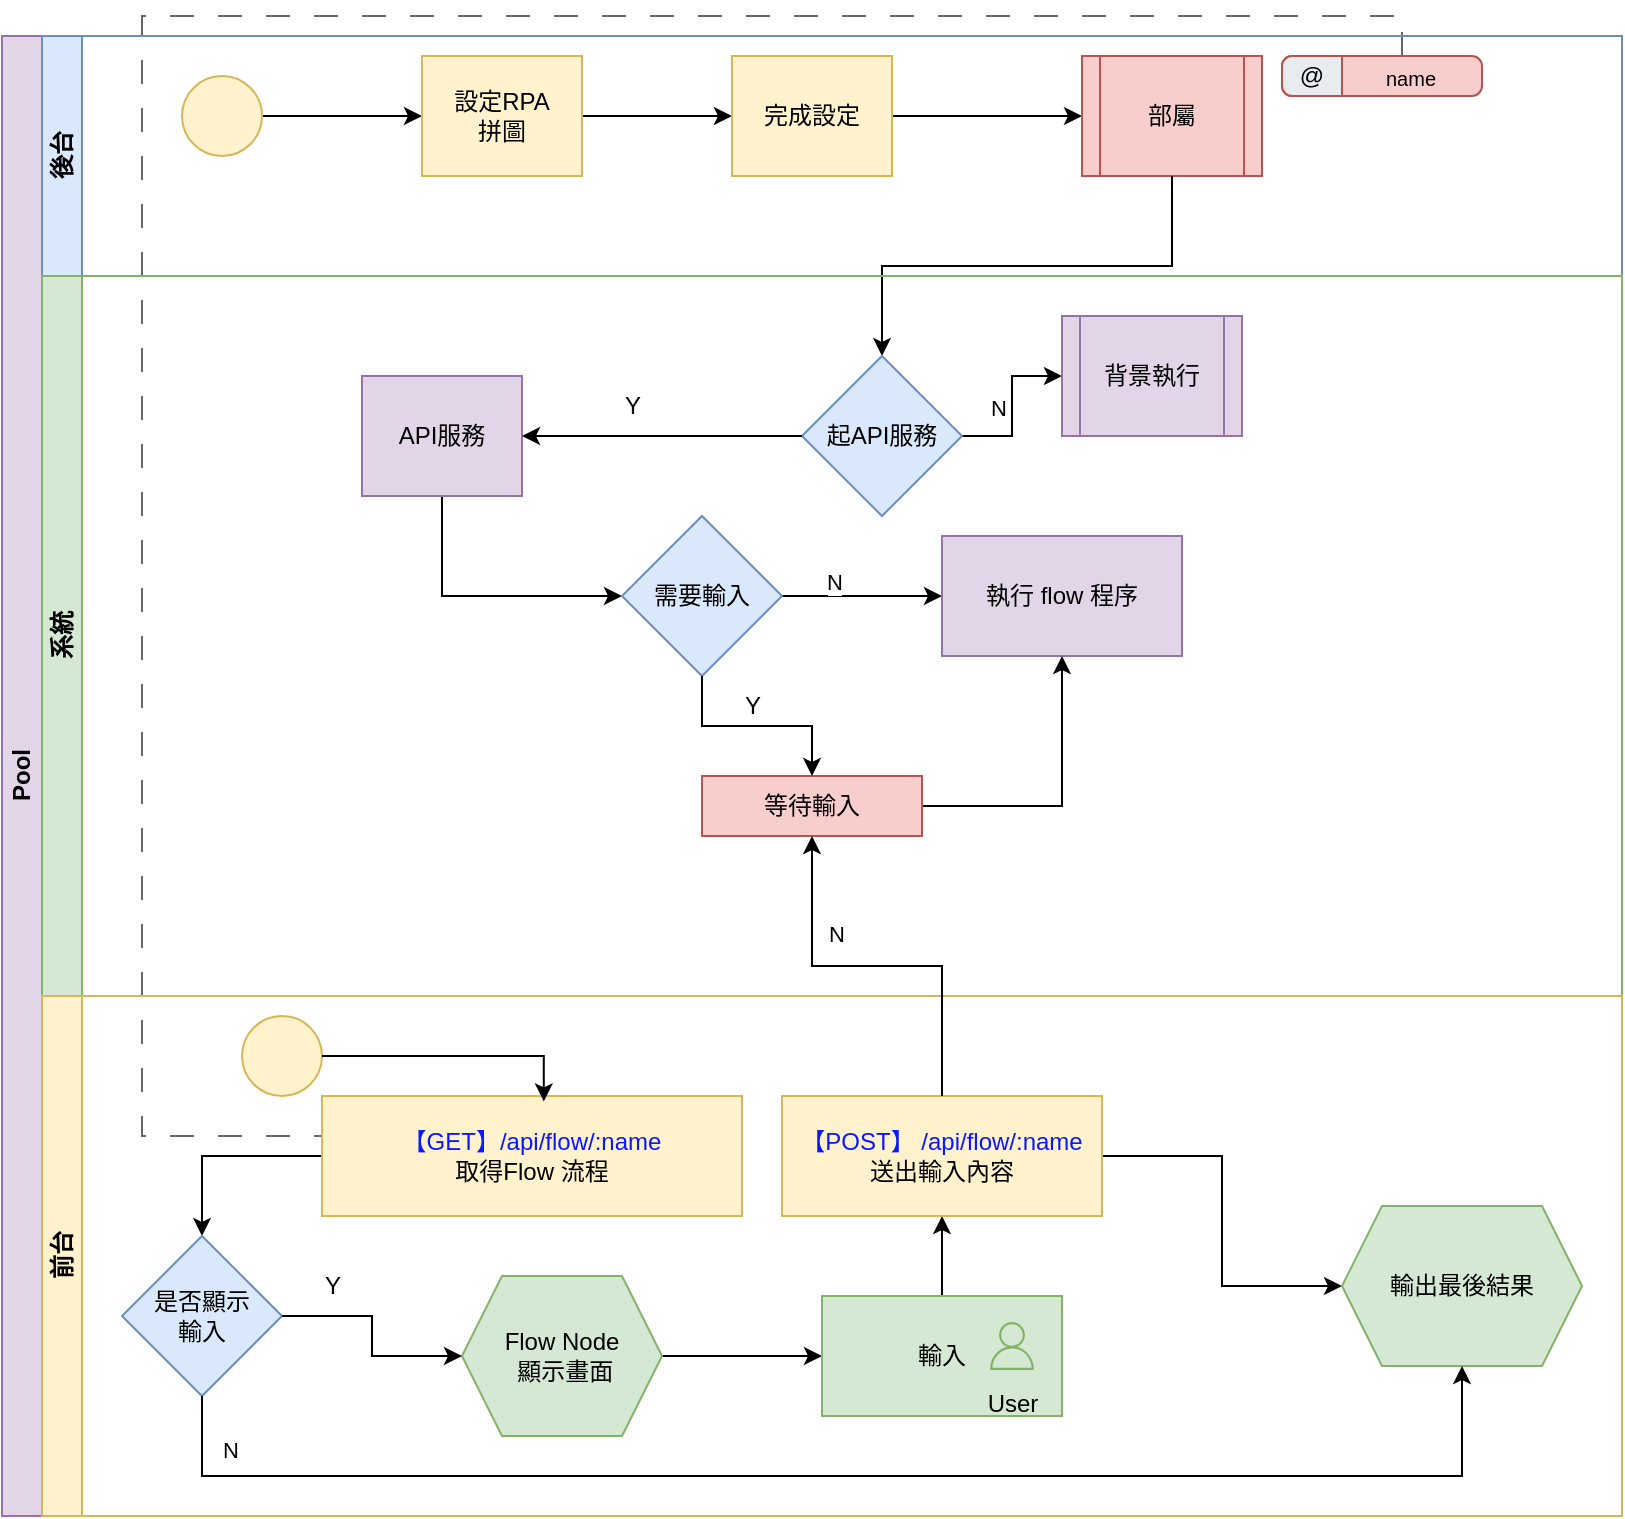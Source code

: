 <mxfile version="24.2.5" type="github">
  <diagram id="prtHgNgQTEPvFCAcTncT" name="Page-1">
    <mxGraphModel dx="2308" dy="771" grid="1" gridSize="10" guides="1" tooltips="1" connect="1" arrows="1" fold="1" page="1" pageScale="1" pageWidth="827" pageHeight="1169" math="0" shadow="0">
      <root>
        <mxCell id="0" />
        <mxCell id="1" parent="0" />
        <mxCell id="dNxyNK7c78bLwvsdeMH5-19" value="Pool" style="swimlane;html=1;childLayout=stackLayout;resizeParent=1;resizeParentMax=0;horizontal=0;startSize=20;horizontalStack=0;fillColor=#e1d5e7;strokeColor=#9673a6;" parent="1" vertex="1">
          <mxGeometry x="-10" y="40" width="810" height="740" as="geometry" />
        </mxCell>
        <mxCell id="pNaIODxHs5BfHkplszO5-26" style="edgeStyle=orthogonalEdgeStyle;rounded=0;orthogonalLoop=1;jettySize=auto;html=1;dashed=1;dashPattern=12 12;fillColor=#f5f5f5;strokeColor=#666666;gradientColor=#b3b3b3;entryX=0.25;entryY=0;entryDx=0;entryDy=0;" edge="1" parent="dNxyNK7c78bLwvsdeMH5-19" source="pNaIODxHs5BfHkplszO5-21" target="pNaIODxHs5BfHkplszO5-30">
          <mxGeometry relative="1" as="geometry">
            <mxPoint x="150" y="430" as="targetPoint" />
            <Array as="points">
              <mxPoint x="700" y="-10" />
              <mxPoint x="70" y="-10" />
              <mxPoint x="70" y="550" />
              <mxPoint x="212" y="550" />
            </Array>
          </mxGeometry>
        </mxCell>
        <mxCell id="dNxyNK7c78bLwvsdeMH5-20" value="後台" style="swimlane;html=1;startSize=20;horizontal=0;fillColor=#dae8fc;strokeColor=#6c8ebf;" parent="dNxyNK7c78bLwvsdeMH5-19" vertex="1">
          <mxGeometry x="20" width="790" height="120" as="geometry" />
        </mxCell>
        <mxCell id="dNxyNK7c78bLwvsdeMH5-25" value="" style="edgeStyle=orthogonalEdgeStyle;rounded=0;orthogonalLoop=1;jettySize=auto;html=1;" parent="dNxyNK7c78bLwvsdeMH5-20" source="dNxyNK7c78bLwvsdeMH5-23" target="dNxyNK7c78bLwvsdeMH5-24" edge="1">
          <mxGeometry relative="1" as="geometry" />
        </mxCell>
        <mxCell id="dNxyNK7c78bLwvsdeMH5-23" value="" style="ellipse;whiteSpace=wrap;html=1;fillColor=#fff2cc;strokeColor=#d6b656;" parent="dNxyNK7c78bLwvsdeMH5-20" vertex="1">
          <mxGeometry x="70" y="20" width="40" height="40" as="geometry" />
        </mxCell>
        <mxCell id="pNaIODxHs5BfHkplszO5-2" style="edgeStyle=orthogonalEdgeStyle;rounded=0;orthogonalLoop=1;jettySize=auto;html=1;exitX=1;exitY=0.5;exitDx=0;exitDy=0;entryX=0;entryY=0.5;entryDx=0;entryDy=0;" edge="1" parent="dNxyNK7c78bLwvsdeMH5-20" source="dNxyNK7c78bLwvsdeMH5-24" target="dNxyNK7c78bLwvsdeMH5-30">
          <mxGeometry relative="1" as="geometry" />
        </mxCell>
        <mxCell id="dNxyNK7c78bLwvsdeMH5-24" value="設定RPA&lt;br&gt;拼圖" style="rounded=0;whiteSpace=wrap;html=1;fontFamily=Helvetica;fontSize=12;align=center;fillColor=#fff2cc;strokeColor=#d6b656;" parent="dNxyNK7c78bLwvsdeMH5-20" vertex="1">
          <mxGeometry x="190" y="10" width="80" height="60" as="geometry" />
        </mxCell>
        <mxCell id="dNxyNK7c78bLwvsdeMH5-33" value="" style="edgeStyle=orthogonalEdgeStyle;rounded=0;orthogonalLoop=1;jettySize=auto;html=1;endArrow=classic;endFill=1;entryX=0;entryY=0.5;entryDx=0;entryDy=0;" parent="dNxyNK7c78bLwvsdeMH5-20" source="dNxyNK7c78bLwvsdeMH5-30" target="pNaIODxHs5BfHkplszO5-10" edge="1">
          <mxGeometry relative="1" as="geometry">
            <mxPoint x="550" y="40" as="targetPoint" />
          </mxGeometry>
        </mxCell>
        <mxCell id="dNxyNK7c78bLwvsdeMH5-30" value="完成設定" style="rounded=0;whiteSpace=wrap;html=1;fontFamily=Helvetica;fontSize=12;align=center;fillColor=#fff2cc;strokeColor=#d6b656;" parent="dNxyNK7c78bLwvsdeMH5-20" vertex="1">
          <mxGeometry x="345" y="10" width="80" height="60" as="geometry" />
        </mxCell>
        <mxCell id="pNaIODxHs5BfHkplszO5-10" value="部屬" style="shape=process;whiteSpace=wrap;html=1;backgroundOutline=1;fillColor=#f8cecc;strokeColor=#b85450;" vertex="1" parent="dNxyNK7c78bLwvsdeMH5-20">
          <mxGeometry x="520" y="10" width="90" height="60" as="geometry" />
        </mxCell>
        <mxCell id="pNaIODxHs5BfHkplszO5-21" value="&lt;font size=&quot;1&quot;&gt;name&lt;/font&gt;" style="html=1;shadow=0;dashed=0;shape=mxgraph.bootstrap.rrect;rSize=5;strokeColor=#b85450;html=1;whiteSpace=wrap;fillColor=#f8cecc;align=left;spacingLeft=50;fontSize=14;" vertex="1" parent="dNxyNK7c78bLwvsdeMH5-20">
          <mxGeometry x="620" y="10" width="100" height="20" as="geometry" />
        </mxCell>
        <mxCell id="pNaIODxHs5BfHkplszO5-22" value="@" style="html=1;shadow=0;dashed=0;shape=mxgraph.bootstrap.leftButton;strokeColor=inherit;gradientColor=inherit;fontColor=inherit;fillColor=#E9ECEF;rSize=5;perimeter=none;whiteSpace=wrap;resizeHeight=1;" vertex="1" parent="pNaIODxHs5BfHkplszO5-21">
          <mxGeometry width="30" height="20" relative="1" as="geometry" />
        </mxCell>
        <mxCell id="pNaIODxHs5BfHkplszO5-19" style="edgeStyle=orthogonalEdgeStyle;rounded=0;orthogonalLoop=1;jettySize=auto;html=1;exitX=0.5;exitY=1;exitDx=0;exitDy=0;entryX=0.5;entryY=0;entryDx=0;entryDy=0;" edge="1" parent="dNxyNK7c78bLwvsdeMH5-19" source="pNaIODxHs5BfHkplszO5-10" target="pNaIODxHs5BfHkplszO5-8">
          <mxGeometry relative="1" as="geometry" />
        </mxCell>
        <mxCell id="dNxyNK7c78bLwvsdeMH5-21" value="系統" style="swimlane;html=1;startSize=20;horizontal=0;fillColor=#d5e8d4;strokeColor=#82b366;" parent="dNxyNK7c78bLwvsdeMH5-19" vertex="1">
          <mxGeometry x="20" y="120" width="790" height="360" as="geometry" />
        </mxCell>
        <mxCell id="pNaIODxHs5BfHkplszO5-16" style="edgeStyle=orthogonalEdgeStyle;rounded=0;orthogonalLoop=1;jettySize=auto;html=1;exitX=1;exitY=0.5;exitDx=0;exitDy=0;entryX=0;entryY=0.5;entryDx=0;entryDy=0;" edge="1" parent="dNxyNK7c78bLwvsdeMH5-21" source="pNaIODxHs5BfHkplszO5-8" target="pNaIODxHs5BfHkplszO5-18">
          <mxGeometry relative="1" as="geometry">
            <mxPoint x="520" y="79.833" as="targetPoint" />
          </mxGeometry>
        </mxCell>
        <mxCell id="pNaIODxHs5BfHkplszO5-17" value="N" style="edgeLabel;html=1;align=center;verticalAlign=middle;resizable=0;points=[];" vertex="1" connectable="0" parent="pNaIODxHs5BfHkplszO5-16">
          <mxGeometry x="-0.207" y="7" relative="1" as="geometry">
            <mxPoint y="-8" as="offset" />
          </mxGeometry>
        </mxCell>
        <mxCell id="pNaIODxHs5BfHkplszO5-8" value="起API服務" style="rhombus;whiteSpace=wrap;html=1;fillColor=#dae8fc;strokeColor=#6c8ebf;" vertex="1" parent="dNxyNK7c78bLwvsdeMH5-21">
          <mxGeometry x="380" y="40" width="80" height="80" as="geometry" />
        </mxCell>
        <mxCell id="pNaIODxHs5BfHkplszO5-59" style="edgeStyle=orthogonalEdgeStyle;rounded=0;orthogonalLoop=1;jettySize=auto;html=1;exitX=0.5;exitY=1;exitDx=0;exitDy=0;" edge="1" parent="dNxyNK7c78bLwvsdeMH5-21" source="pNaIODxHs5BfHkplszO5-12">
          <mxGeometry relative="1" as="geometry">
            <mxPoint x="290" y="160" as="targetPoint" />
            <Array as="points">
              <mxPoint x="200" y="160" />
            </Array>
          </mxGeometry>
        </mxCell>
        <mxCell id="pNaIODxHs5BfHkplszO5-12" value="API服務" style="rounded=0;whiteSpace=wrap;html=1;fillColor=#e1d5e7;strokeColor=#9673a6;" vertex="1" parent="dNxyNK7c78bLwvsdeMH5-21">
          <mxGeometry x="160" y="50" width="80" height="60" as="geometry" />
        </mxCell>
        <mxCell id="pNaIODxHs5BfHkplszO5-18" value="背景執行" style="shape=process;whiteSpace=wrap;html=1;backgroundOutline=1;fillColor=#e1d5e7;strokeColor=#9673a6;" vertex="1" parent="dNxyNK7c78bLwvsdeMH5-21">
          <mxGeometry x="510" y="20" width="90" height="60" as="geometry" />
        </mxCell>
        <mxCell id="pNaIODxHs5BfHkplszO5-20" value="" style="group" vertex="1" connectable="0" parent="dNxyNK7c78bLwvsdeMH5-21">
          <mxGeometry x="280" y="50" width="30" height="30" as="geometry" />
        </mxCell>
        <mxCell id="pNaIODxHs5BfHkplszO5-13" style="edgeStyle=orthogonalEdgeStyle;rounded=0;orthogonalLoop=1;jettySize=auto;html=1;exitX=0;exitY=0.5;exitDx=0;exitDy=0;entryX=1;entryY=0.5;entryDx=0;entryDy=0;" edge="1" parent="pNaIODxHs5BfHkplszO5-20" source="pNaIODxHs5BfHkplszO5-8" target="pNaIODxHs5BfHkplszO5-12">
          <mxGeometry relative="1" as="geometry" />
        </mxCell>
        <mxCell id="pNaIODxHs5BfHkplszO5-15" value="Y" style="text;html=1;align=center;verticalAlign=middle;resizable=0;points=[];autosize=1;strokeColor=none;fillColor=none;" vertex="1" parent="pNaIODxHs5BfHkplszO5-20">
          <mxGeometry width="30" height="30" as="geometry" />
        </mxCell>
        <mxCell id="pNaIODxHs5BfHkplszO5-67" style="edgeStyle=orthogonalEdgeStyle;rounded=0;orthogonalLoop=1;jettySize=auto;html=1;" edge="1" parent="dNxyNK7c78bLwvsdeMH5-21" source="pNaIODxHs5BfHkplszO5-64">
          <mxGeometry relative="1" as="geometry">
            <mxPoint x="450" y="160.0" as="targetPoint" />
          </mxGeometry>
        </mxCell>
        <mxCell id="pNaIODxHs5BfHkplszO5-64" value="需要輸入" style="rhombus;whiteSpace=wrap;html=1;fillColor=#dae8fc;strokeColor=#6c8ebf;" vertex="1" parent="dNxyNK7c78bLwvsdeMH5-21">
          <mxGeometry x="290" y="120" width="80" height="80" as="geometry" />
        </mxCell>
        <mxCell id="pNaIODxHs5BfHkplszO5-68" value="執行 flow 程序" style="rounded=0;whiteSpace=wrap;html=1;fillColor=#e1d5e7;strokeColor=#9673a6;" vertex="1" parent="dNxyNK7c78bLwvsdeMH5-21">
          <mxGeometry x="450" y="130" width="120" height="60" as="geometry" />
        </mxCell>
        <mxCell id="pNaIODxHs5BfHkplszO5-75" style="edgeStyle=orthogonalEdgeStyle;rounded=0;orthogonalLoop=1;jettySize=auto;html=1;entryX=0.5;entryY=1;entryDx=0;entryDy=0;" edge="1" parent="dNxyNK7c78bLwvsdeMH5-21" source="pNaIODxHs5BfHkplszO5-72" target="pNaIODxHs5BfHkplszO5-68">
          <mxGeometry relative="1" as="geometry" />
        </mxCell>
        <mxCell id="pNaIODxHs5BfHkplszO5-72" value="等待輸入" style="whiteSpace=wrap;html=1;fillColor=#f8cecc;strokeColor=#b85450;" vertex="1" parent="dNxyNK7c78bLwvsdeMH5-21">
          <mxGeometry x="330" y="250" width="110" height="30" as="geometry" />
        </mxCell>
        <mxCell id="pNaIODxHs5BfHkplszO5-79" value="" style="group" vertex="1" connectable="0" parent="dNxyNK7c78bLwvsdeMH5-21">
          <mxGeometry x="340" y="200" width="30" height="30" as="geometry" />
        </mxCell>
        <mxCell id="pNaIODxHs5BfHkplszO5-73" value="" style="edgeStyle=orthogonalEdgeStyle;rounded=0;orthogonalLoop=1;jettySize=auto;html=1;" edge="1" parent="pNaIODxHs5BfHkplszO5-79" source="pNaIODxHs5BfHkplszO5-64" target="pNaIODxHs5BfHkplszO5-72">
          <mxGeometry relative="1" as="geometry" />
        </mxCell>
        <mxCell id="pNaIODxHs5BfHkplszO5-76" value="" style="group" vertex="1" connectable="0" parent="pNaIODxHs5BfHkplszO5-79">
          <mxGeometry width="30" height="30" as="geometry" />
        </mxCell>
        <mxCell id="pNaIODxHs5BfHkplszO5-77" style="edgeStyle=orthogonalEdgeStyle;rounded=0;orthogonalLoop=1;jettySize=auto;html=1;exitX=0;exitY=0.5;exitDx=0;exitDy=0;entryX=1;entryY=0.5;entryDx=0;entryDy=0;" edge="1" parent="pNaIODxHs5BfHkplszO5-76">
          <mxGeometry relative="1" as="geometry" />
        </mxCell>
        <mxCell id="pNaIODxHs5BfHkplszO5-78" value="Y" style="text;html=1;align=center;verticalAlign=middle;resizable=0;points=[];autosize=1;strokeColor=none;fillColor=none;" vertex="1" parent="pNaIODxHs5BfHkplszO5-76">
          <mxGeometry width="30" height="30" as="geometry" />
        </mxCell>
        <mxCell id="dNxyNK7c78bLwvsdeMH5-22" value="前台" style="swimlane;html=1;startSize=20;horizontal=0;fillColor=#fff2cc;strokeColor=#d6b656;" parent="dNxyNK7c78bLwvsdeMH5-19" vertex="1">
          <mxGeometry x="20" y="480" width="790" height="260" as="geometry" />
        </mxCell>
        <mxCell id="pNaIODxHs5BfHkplszO5-24" value="" style="ellipse;whiteSpace=wrap;html=1;aspect=fixed;fillColor=#fff2cc;strokeColor=#d6b656;" vertex="1" parent="dNxyNK7c78bLwvsdeMH5-22">
          <mxGeometry x="100" y="10" width="40" height="40" as="geometry" />
        </mxCell>
        <mxCell id="pNaIODxHs5BfHkplszO5-36" value="" style="edgeStyle=orthogonalEdgeStyle;rounded=0;orthogonalLoop=1;jettySize=auto;html=1;" edge="1" parent="dNxyNK7c78bLwvsdeMH5-22" source="pNaIODxHs5BfHkplszO5-30" target="pNaIODxHs5BfHkplszO5-35">
          <mxGeometry relative="1" as="geometry" />
        </mxCell>
        <mxCell id="pNaIODxHs5BfHkplszO5-30" value="&lt;font color=&quot;#0818ff&quot;&gt;【GET】/api/flow/:name&lt;/font&gt;&lt;br&gt;取得Flow 流程" style="rounded=0;whiteSpace=wrap;html=1;fillColor=#fff2cc;strokeColor=#d6b656;" vertex="1" parent="dNxyNK7c78bLwvsdeMH5-22">
          <mxGeometry x="140" y="50" width="210" height="60" as="geometry" />
        </mxCell>
        <mxCell id="pNaIODxHs5BfHkplszO5-35" value="是否顯示&lt;br&gt;輸入" style="rhombus;whiteSpace=wrap;html=1;fillColor=#dae8fc;strokeColor=#6c8ebf;rounded=0;" vertex="1" parent="dNxyNK7c78bLwvsdeMH5-22">
          <mxGeometry x="40" y="120" width="80" height="80" as="geometry" />
        </mxCell>
        <mxCell id="pNaIODxHs5BfHkplszO5-48" value="" style="edgeStyle=orthogonalEdgeStyle;rounded=0;orthogonalLoop=1;jettySize=auto;html=1;" edge="1" parent="dNxyNK7c78bLwvsdeMH5-22" source="pNaIODxHs5BfHkplszO5-37" target="pNaIODxHs5BfHkplszO5-47">
          <mxGeometry relative="1" as="geometry" />
        </mxCell>
        <mxCell id="pNaIODxHs5BfHkplszO5-37" value="Flow Node&lt;br&gt;&amp;nbsp;顯示畫面" style="shape=hexagon;perimeter=hexagonPerimeter2;whiteSpace=wrap;html=1;fixedSize=1;fillColor=#d5e8d4;strokeColor=#82b366;rounded=0;" vertex="1" parent="dNxyNK7c78bLwvsdeMH5-22">
          <mxGeometry x="210" y="140" width="100" height="80" as="geometry" />
        </mxCell>
        <mxCell id="pNaIODxHs5BfHkplszO5-58" style="edgeStyle=orthogonalEdgeStyle;rounded=0;orthogonalLoop=1;jettySize=auto;html=1;entryX=0.5;entryY=1;entryDx=0;entryDy=0;" edge="1" parent="dNxyNK7c78bLwvsdeMH5-22" source="pNaIODxHs5BfHkplszO5-47" target="pNaIODxHs5BfHkplszO5-50">
          <mxGeometry relative="1" as="geometry" />
        </mxCell>
        <mxCell id="pNaIODxHs5BfHkplszO5-47" value="輸入" style="whiteSpace=wrap;html=1;fillColor=#d5e8d4;strokeColor=#82b366;rounded=0;" vertex="1" parent="dNxyNK7c78bLwvsdeMH5-22">
          <mxGeometry x="390" y="150" width="120" height="60" as="geometry" />
        </mxCell>
        <mxCell id="pNaIODxHs5BfHkplszO5-49" value="User" style="sketch=0;outlineConnect=0;strokeColor=#82b366;fillColor=#d5e8d4;dashed=0;verticalLabelPosition=bottom;verticalAlign=top;align=center;html=1;fontSize=12;fontStyle=0;aspect=fixed;shape=mxgraph.aws4.resourceIcon;resIcon=mxgraph.aws4.user;" vertex="1" parent="dNxyNK7c78bLwvsdeMH5-22">
          <mxGeometry x="470" y="160" width="30" height="30" as="geometry" />
        </mxCell>
        <mxCell id="pNaIODxHs5BfHkplszO5-92" style="edgeStyle=orthogonalEdgeStyle;rounded=0;orthogonalLoop=1;jettySize=auto;html=1;" edge="1" parent="dNxyNK7c78bLwvsdeMH5-22" source="pNaIODxHs5BfHkplszO5-50" target="pNaIODxHs5BfHkplszO5-87">
          <mxGeometry relative="1" as="geometry" />
        </mxCell>
        <mxCell id="pNaIODxHs5BfHkplszO5-50" value="&lt;font color=&quot;#0818ff&quot;&gt;【POST】 /api/flow/:name&lt;/font&gt;&lt;br&gt;送出輸入內容" style="whiteSpace=wrap;html=1;fillColor=#fff2cc;strokeColor=#d6b656;rounded=0;" vertex="1" parent="dNxyNK7c78bLwvsdeMH5-22">
          <mxGeometry x="370" y="50" width="160" height="60" as="geometry" />
        </mxCell>
        <mxCell id="pNaIODxHs5BfHkplszO5-57" style="edgeStyle=orthogonalEdgeStyle;rounded=0;orthogonalLoop=1;jettySize=auto;html=1;exitX=1;exitY=0.5;exitDx=0;exitDy=0;entryX=0.528;entryY=0.045;entryDx=0;entryDy=0;entryPerimeter=0;" edge="1" parent="dNxyNK7c78bLwvsdeMH5-22" source="pNaIODxHs5BfHkplszO5-24" target="pNaIODxHs5BfHkplszO5-30">
          <mxGeometry relative="1" as="geometry" />
        </mxCell>
        <mxCell id="pNaIODxHs5BfHkplszO5-85" value="" style="group" vertex="1" connectable="0" parent="dNxyNK7c78bLwvsdeMH5-22">
          <mxGeometry x="130" y="130" width="30" height="30" as="geometry" />
        </mxCell>
        <mxCell id="pNaIODxHs5BfHkplszO5-38" value="" style="edgeStyle=orthogonalEdgeStyle;rounded=0;orthogonalLoop=1;jettySize=auto;html=1;" edge="1" parent="pNaIODxHs5BfHkplszO5-85" source="pNaIODxHs5BfHkplszO5-35" target="pNaIODxHs5BfHkplszO5-37">
          <mxGeometry relative="1" as="geometry" />
        </mxCell>
        <mxCell id="pNaIODxHs5BfHkplszO5-80" value="" style="group" vertex="1" connectable="0" parent="pNaIODxHs5BfHkplszO5-85">
          <mxGeometry width="30" height="30" as="geometry" />
        </mxCell>
        <mxCell id="pNaIODxHs5BfHkplszO5-81" value="" style="edgeStyle=orthogonalEdgeStyle;rounded=0;orthogonalLoop=1;jettySize=auto;html=1;" edge="1" parent="pNaIODxHs5BfHkplszO5-80">
          <mxGeometry relative="1" as="geometry" />
        </mxCell>
        <mxCell id="pNaIODxHs5BfHkplszO5-82" value="" style="group" vertex="1" connectable="0" parent="pNaIODxHs5BfHkplszO5-80">
          <mxGeometry width="30" height="30" as="geometry" />
        </mxCell>
        <mxCell id="pNaIODxHs5BfHkplszO5-83" style="edgeStyle=orthogonalEdgeStyle;rounded=0;orthogonalLoop=1;jettySize=auto;html=1;exitX=0;exitY=0.5;exitDx=0;exitDy=0;entryX=1;entryY=0.5;entryDx=0;entryDy=0;" edge="1" parent="pNaIODxHs5BfHkplszO5-82">
          <mxGeometry relative="1" as="geometry" />
        </mxCell>
        <mxCell id="pNaIODxHs5BfHkplszO5-84" value="Y" style="text;html=1;align=center;verticalAlign=middle;resizable=0;points=[];autosize=1;strokeColor=none;fillColor=none;" vertex="1" parent="pNaIODxHs5BfHkplszO5-82">
          <mxGeometry width="30" height="30" as="geometry" />
        </mxCell>
        <mxCell id="pNaIODxHs5BfHkplszO5-87" value="輸出最後結果" style="shape=hexagon;perimeter=hexagonPerimeter2;whiteSpace=wrap;html=1;fixedSize=1;fillColor=#d5e8d4;strokeColor=#82b366;" vertex="1" parent="dNxyNK7c78bLwvsdeMH5-22">
          <mxGeometry x="650" y="105" width="120" height="80" as="geometry" />
        </mxCell>
        <mxCell id="pNaIODxHs5BfHkplszO5-86" style="edgeStyle=orthogonalEdgeStyle;rounded=0;orthogonalLoop=1;jettySize=auto;html=1;" edge="1" parent="dNxyNK7c78bLwvsdeMH5-22" source="pNaIODxHs5BfHkplszO5-35" target="pNaIODxHs5BfHkplszO5-87">
          <mxGeometry relative="1" as="geometry">
            <mxPoint x="710" y="150" as="targetPoint" />
            <Array as="points">
              <mxPoint x="80" y="240" />
              <mxPoint x="710" y="240" />
            </Array>
          </mxGeometry>
        </mxCell>
        <mxCell id="pNaIODxHs5BfHkplszO5-91" value="N" style="edgeLabel;html=1;align=center;verticalAlign=middle;resizable=0;points=[];" vertex="1" connectable="0" parent="dNxyNK7c78bLwvsdeMH5-22">
          <mxGeometry x="450" y="-149.997" as="geometry">
            <mxPoint x="-356" y="377" as="offset" />
          </mxGeometry>
        </mxCell>
        <mxCell id="pNaIODxHs5BfHkplszO5-74" style="edgeStyle=orthogonalEdgeStyle;rounded=0;orthogonalLoop=1;jettySize=auto;html=1;entryX=0.5;entryY=1;entryDx=0;entryDy=0;" edge="1" parent="dNxyNK7c78bLwvsdeMH5-19" source="pNaIODxHs5BfHkplszO5-50" target="pNaIODxHs5BfHkplszO5-72">
          <mxGeometry relative="1" as="geometry" />
        </mxCell>
        <mxCell id="pNaIODxHs5BfHkplszO5-88" value="N" style="edgeLabel;html=1;align=center;verticalAlign=middle;resizable=0;points=[];" vertex="1" connectable="0" parent="1">
          <mxGeometry x="498" y="235.333" as="geometry">
            <mxPoint x="-91" y="253" as="offset" />
          </mxGeometry>
        </mxCell>
        <mxCell id="pNaIODxHs5BfHkplszO5-89" value="N" style="edgeLabel;html=1;align=center;verticalAlign=middle;resizable=0;points=[];" vertex="1" connectable="0" parent="1">
          <mxGeometry x="508" y="245.333" as="geometry">
            <mxPoint x="-102" y="67" as="offset" />
          </mxGeometry>
        </mxCell>
      </root>
    </mxGraphModel>
  </diagram>
</mxfile>
